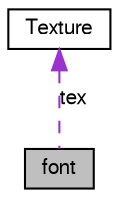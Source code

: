 digraph G
{
  edge [fontname="FreeSans",fontsize="10",labelfontname="FreeSans",labelfontsize="10"];
  node [fontname="FreeSans",fontsize="10",shape=record];
  Node1 [label="font",height=0.2,width=0.4,color="black", fillcolor="grey75", style="filled" fontcolor="black"];
  Node2 -> Node1 [dir=back,color="darkorchid3",fontsize="10",style="dashed",label="tex",fontname="FreeSans"];
  Node2 [label="Texture",height=0.2,width=0.4,color="black", fillcolor="white", style="filled",URL="$struct_texture.html"];
}

